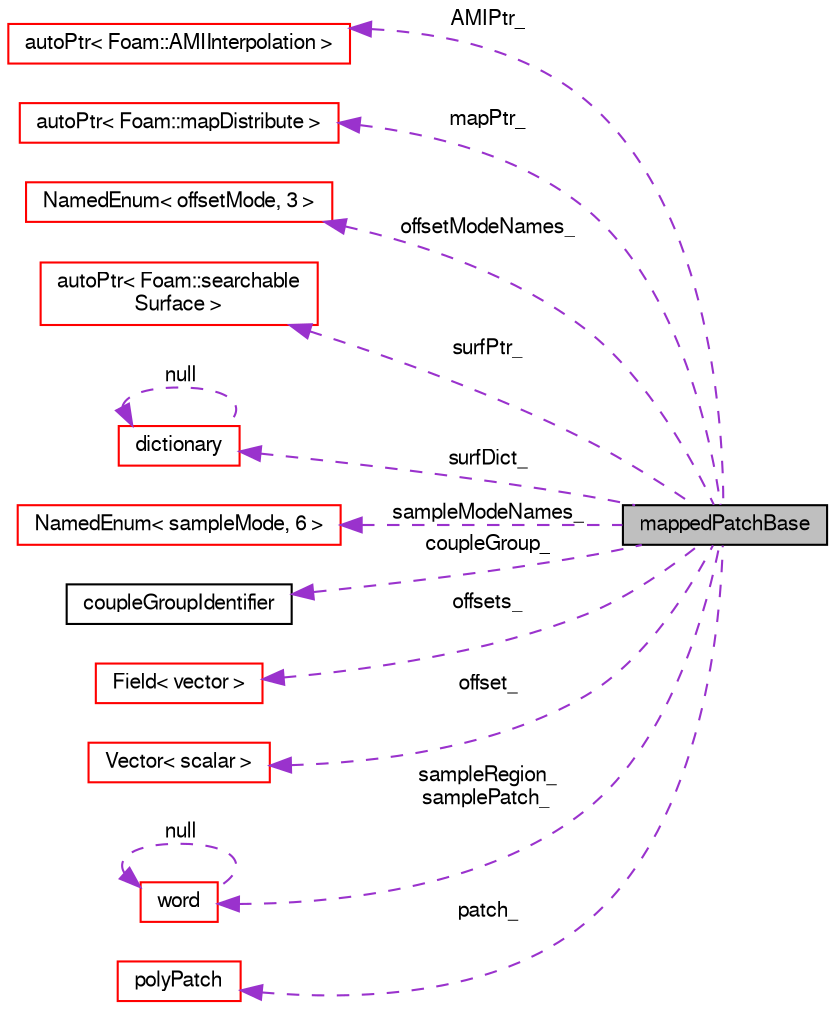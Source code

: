digraph "mappedPatchBase"
{
  bgcolor="transparent";
  edge [fontname="FreeSans",fontsize="10",labelfontname="FreeSans",labelfontsize="10"];
  node [fontname="FreeSans",fontsize="10",shape=record];
  rankdir="LR";
  Node6 [label="mappedPatchBase",height=0.2,width=0.4,color="black", fillcolor="grey75", style="filled", fontcolor="black"];
  Node7 -> Node6 [dir="back",color="darkorchid3",fontsize="10",style="dashed",label=" AMIPtr_" ,fontname="FreeSans"];
  Node7 [label="autoPtr\< Foam::AMIInterpolation \>",height=0.2,width=0.4,color="red",URL="$a25958.html"];
  Node9 -> Node6 [dir="back",color="darkorchid3",fontsize="10",style="dashed",label=" mapPtr_" ,fontname="FreeSans"];
  Node9 [label="autoPtr\< Foam::mapDistribute \>",height=0.2,width=0.4,color="red",URL="$a25958.html"];
  Node10 -> Node6 [dir="back",color="darkorchid3",fontsize="10",style="dashed",label=" offsetModeNames_" ,fontname="FreeSans"];
  Node10 [label="NamedEnum\< offsetMode, 3 \>",height=0.2,width=0.4,color="red",URL="$a25998.html"];
  Node15 -> Node6 [dir="back",color="darkorchid3",fontsize="10",style="dashed",label=" surfPtr_" ,fontname="FreeSans"];
  Node15 [label="autoPtr\< Foam::searchable\lSurface \>",height=0.2,width=0.4,color="red",URL="$a25958.html"];
  Node16 -> Node6 [dir="back",color="darkorchid3",fontsize="10",style="dashed",label=" surfDict_" ,fontname="FreeSans"];
  Node16 [label="dictionary",height=0.2,width=0.4,color="red",URL="$a26014.html",tooltip="A list of keyword definitions, which are a keyword followed by any number of values (e..."];
  Node16 -> Node16 [dir="back",color="darkorchid3",fontsize="10",style="dashed",label=" null" ,fontname="FreeSans"];
  Node29 -> Node6 [dir="back",color="darkorchid3",fontsize="10",style="dashed",label=" sampleModeNames_" ,fontname="FreeSans"];
  Node29 [label="NamedEnum\< sampleMode, 6 \>",height=0.2,width=0.4,color="red",URL="$a25998.html"];
  Node30 -> Node6 [dir="back",color="darkorchid3",fontsize="10",style="dashed",label=" coupleGroup_" ,fontname="FreeSans"];
  Node30 [label="coupleGroupIdentifier",height=0.2,width=0.4,color="black",URL="$a27118.html",tooltip="Encapsulates using patchGroups to specify coupled patch. "];
  Node31 -> Node6 [dir="back",color="darkorchid3",fontsize="10",style="dashed",label=" offsets_" ,fontname="FreeSans"];
  Node31 [label="Field\< vector \>",height=0.2,width=0.4,color="red",URL="$a26466.html"];
  Node41 -> Node6 [dir="back",color="darkorchid3",fontsize="10",style="dashed",label=" offset_" ,fontname="FreeSans"];
  Node41 [label="Vector\< scalar \>",height=0.2,width=0.4,color="red",URL="$a28442.html"];
  Node47 -> Node6 [dir="back",color="darkorchid3",fontsize="10",style="dashed",label=" sampleRegion_\nsamplePatch_" ,fontname="FreeSans"];
  Node47 [label="word",height=0.2,width=0.4,color="red",URL="$a28258.html",tooltip="A class for handling words, derived from string. "];
  Node47 -> Node47 [dir="back",color="darkorchid3",fontsize="10",style="dashed",label=" null" ,fontname="FreeSans"];
  Node50 -> Node6 [dir="back",color="darkorchid3",fontsize="10",style="dashed",label=" patch_" ,fontname="FreeSans"];
  Node50 [label="polyPatch",height=0.2,width=0.4,color="red",URL="$a27478.html",tooltip="A patch is a list of labels that address the faces in the global face list. "];
}
